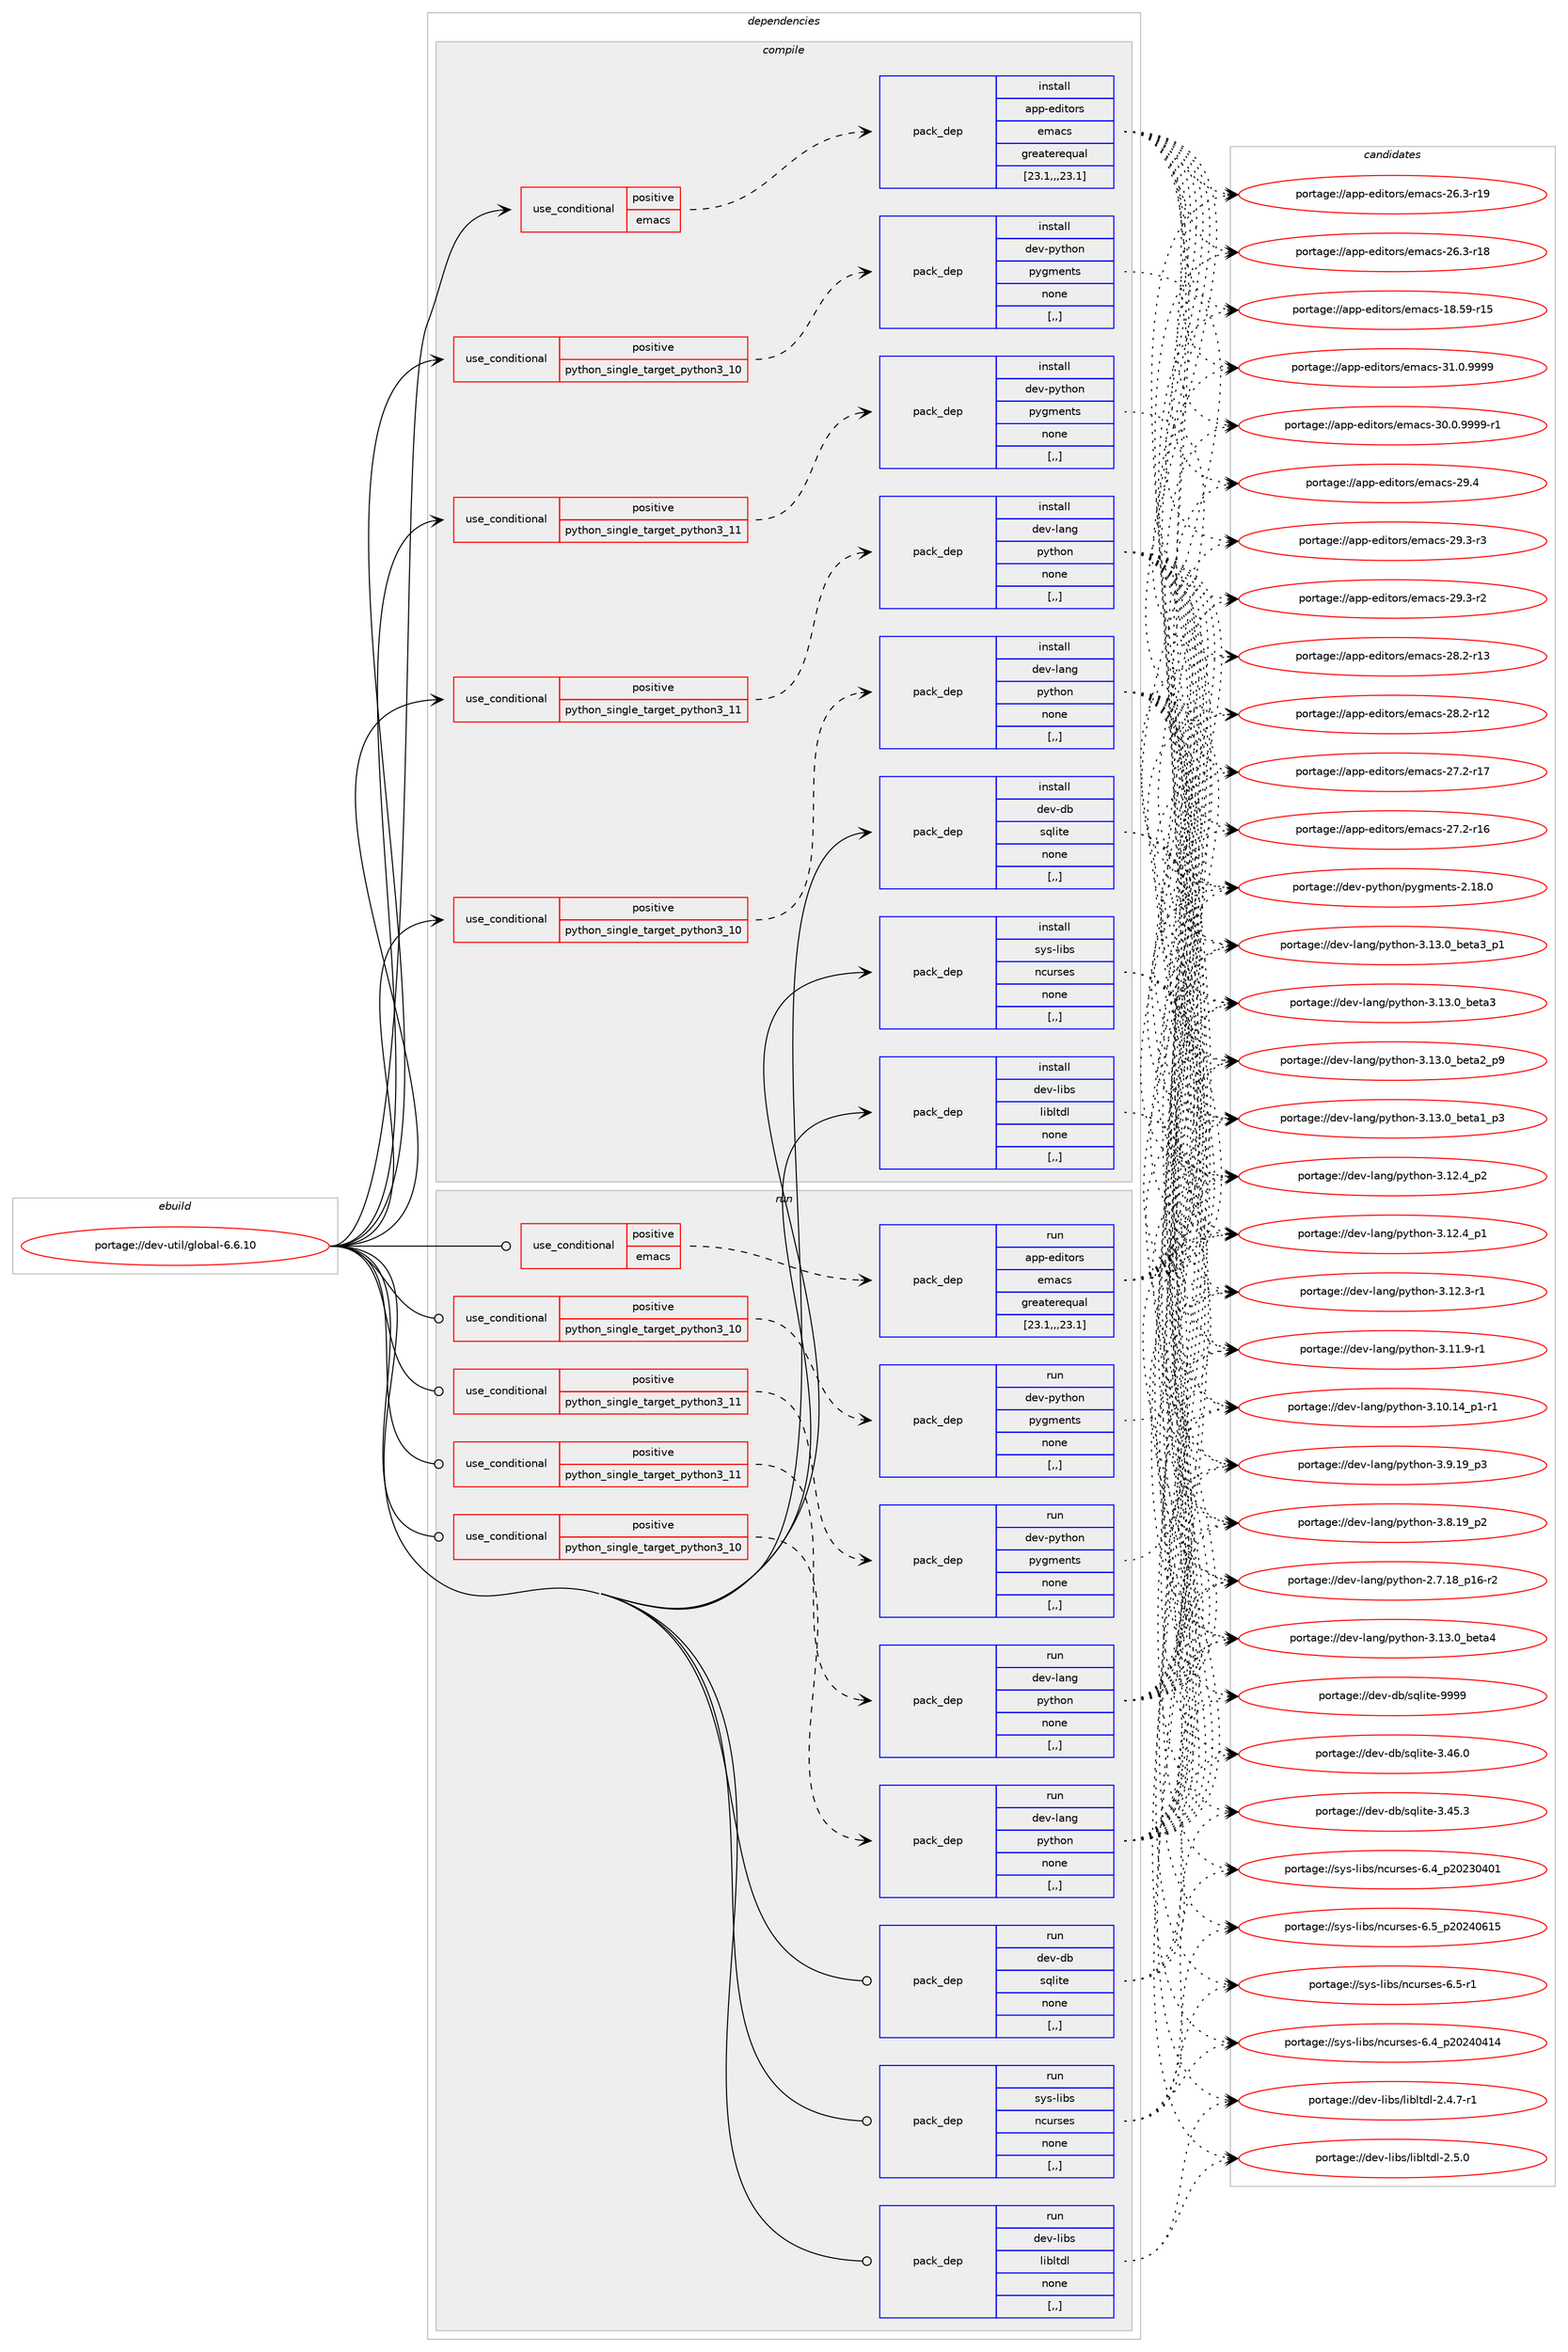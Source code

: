 digraph prolog {

# *************
# Graph options
# *************

newrank=true;
concentrate=true;
compound=true;
graph [rankdir=LR,fontname=Helvetica,fontsize=10,ranksep=1.5];#, ranksep=2.5, nodesep=0.2];
edge  [arrowhead=vee];
node  [fontname=Helvetica,fontsize=10];

# **********
# The ebuild
# **********

subgraph cluster_leftcol {
color=gray;
label=<<i>ebuild</i>>;
id [label="portage://dev-util/global-6.6.10", color=red, width=4, href="../dev-util/global-6.6.10.svg"];
}

# ****************
# The dependencies
# ****************

subgraph cluster_midcol {
color=gray;
label=<<i>dependencies</i>>;
subgraph cluster_compile {
fillcolor="#eeeeee";
style=filled;
label=<<i>compile</i>>;
subgraph cond60559 {
dependency214684 [label=<<TABLE BORDER="0" CELLBORDER="1" CELLSPACING="0" CELLPADDING="4"><TR><TD ROWSPAN="3" CELLPADDING="10">use_conditional</TD></TR><TR><TD>positive</TD></TR><TR><TD>emacs</TD></TR></TABLE>>, shape=none, color=red];
subgraph pack152719 {
dependency214685 [label=<<TABLE BORDER="0" CELLBORDER="1" CELLSPACING="0" CELLPADDING="4" WIDTH="220"><TR><TD ROWSPAN="6" CELLPADDING="30">pack_dep</TD></TR><TR><TD WIDTH="110">install</TD></TR><TR><TD>app-editors</TD></TR><TR><TD>emacs</TD></TR><TR><TD>greaterequal</TD></TR><TR><TD>[23.1,,,23.1]</TD></TR></TABLE>>, shape=none, color=blue];
}
dependency214684:e -> dependency214685:w [weight=20,style="dashed",arrowhead="vee"];
}
id:e -> dependency214684:w [weight=20,style="solid",arrowhead="vee"];
subgraph cond60560 {
dependency214686 [label=<<TABLE BORDER="0" CELLBORDER="1" CELLSPACING="0" CELLPADDING="4"><TR><TD ROWSPAN="3" CELLPADDING="10">use_conditional</TD></TR><TR><TD>positive</TD></TR><TR><TD>python_single_target_python3_10</TD></TR></TABLE>>, shape=none, color=red];
subgraph pack152720 {
dependency214687 [label=<<TABLE BORDER="0" CELLBORDER="1" CELLSPACING="0" CELLPADDING="4" WIDTH="220"><TR><TD ROWSPAN="6" CELLPADDING="30">pack_dep</TD></TR><TR><TD WIDTH="110">install</TD></TR><TR><TD>dev-lang</TD></TR><TR><TD>python</TD></TR><TR><TD>none</TD></TR><TR><TD>[,,]</TD></TR></TABLE>>, shape=none, color=blue];
}
dependency214686:e -> dependency214687:w [weight=20,style="dashed",arrowhead="vee"];
}
id:e -> dependency214686:w [weight=20,style="solid",arrowhead="vee"];
subgraph cond60561 {
dependency214688 [label=<<TABLE BORDER="0" CELLBORDER="1" CELLSPACING="0" CELLPADDING="4"><TR><TD ROWSPAN="3" CELLPADDING="10">use_conditional</TD></TR><TR><TD>positive</TD></TR><TR><TD>python_single_target_python3_10</TD></TR></TABLE>>, shape=none, color=red];
subgraph pack152721 {
dependency214689 [label=<<TABLE BORDER="0" CELLBORDER="1" CELLSPACING="0" CELLPADDING="4" WIDTH="220"><TR><TD ROWSPAN="6" CELLPADDING="30">pack_dep</TD></TR><TR><TD WIDTH="110">install</TD></TR><TR><TD>dev-python</TD></TR><TR><TD>pygments</TD></TR><TR><TD>none</TD></TR><TR><TD>[,,]</TD></TR></TABLE>>, shape=none, color=blue];
}
dependency214688:e -> dependency214689:w [weight=20,style="dashed",arrowhead="vee"];
}
id:e -> dependency214688:w [weight=20,style="solid",arrowhead="vee"];
subgraph cond60562 {
dependency214690 [label=<<TABLE BORDER="0" CELLBORDER="1" CELLSPACING="0" CELLPADDING="4"><TR><TD ROWSPAN="3" CELLPADDING="10">use_conditional</TD></TR><TR><TD>positive</TD></TR><TR><TD>python_single_target_python3_11</TD></TR></TABLE>>, shape=none, color=red];
subgraph pack152722 {
dependency214691 [label=<<TABLE BORDER="0" CELLBORDER="1" CELLSPACING="0" CELLPADDING="4" WIDTH="220"><TR><TD ROWSPAN="6" CELLPADDING="30">pack_dep</TD></TR><TR><TD WIDTH="110">install</TD></TR><TR><TD>dev-lang</TD></TR><TR><TD>python</TD></TR><TR><TD>none</TD></TR><TR><TD>[,,]</TD></TR></TABLE>>, shape=none, color=blue];
}
dependency214690:e -> dependency214691:w [weight=20,style="dashed",arrowhead="vee"];
}
id:e -> dependency214690:w [weight=20,style="solid",arrowhead="vee"];
subgraph cond60563 {
dependency214692 [label=<<TABLE BORDER="0" CELLBORDER="1" CELLSPACING="0" CELLPADDING="4"><TR><TD ROWSPAN="3" CELLPADDING="10">use_conditional</TD></TR><TR><TD>positive</TD></TR><TR><TD>python_single_target_python3_11</TD></TR></TABLE>>, shape=none, color=red];
subgraph pack152723 {
dependency214693 [label=<<TABLE BORDER="0" CELLBORDER="1" CELLSPACING="0" CELLPADDING="4" WIDTH="220"><TR><TD ROWSPAN="6" CELLPADDING="30">pack_dep</TD></TR><TR><TD WIDTH="110">install</TD></TR><TR><TD>dev-python</TD></TR><TR><TD>pygments</TD></TR><TR><TD>none</TD></TR><TR><TD>[,,]</TD></TR></TABLE>>, shape=none, color=blue];
}
dependency214692:e -> dependency214693:w [weight=20,style="dashed",arrowhead="vee"];
}
id:e -> dependency214692:w [weight=20,style="solid",arrowhead="vee"];
subgraph pack152724 {
dependency214694 [label=<<TABLE BORDER="0" CELLBORDER="1" CELLSPACING="0" CELLPADDING="4" WIDTH="220"><TR><TD ROWSPAN="6" CELLPADDING="30">pack_dep</TD></TR><TR><TD WIDTH="110">install</TD></TR><TR><TD>dev-db</TD></TR><TR><TD>sqlite</TD></TR><TR><TD>none</TD></TR><TR><TD>[,,]</TD></TR></TABLE>>, shape=none, color=blue];
}
id:e -> dependency214694:w [weight=20,style="solid",arrowhead="vee"];
subgraph pack152725 {
dependency214695 [label=<<TABLE BORDER="0" CELLBORDER="1" CELLSPACING="0" CELLPADDING="4" WIDTH="220"><TR><TD ROWSPAN="6" CELLPADDING="30">pack_dep</TD></TR><TR><TD WIDTH="110">install</TD></TR><TR><TD>dev-libs</TD></TR><TR><TD>libltdl</TD></TR><TR><TD>none</TD></TR><TR><TD>[,,]</TD></TR></TABLE>>, shape=none, color=blue];
}
id:e -> dependency214695:w [weight=20,style="solid",arrowhead="vee"];
subgraph pack152726 {
dependency214696 [label=<<TABLE BORDER="0" CELLBORDER="1" CELLSPACING="0" CELLPADDING="4" WIDTH="220"><TR><TD ROWSPAN="6" CELLPADDING="30">pack_dep</TD></TR><TR><TD WIDTH="110">install</TD></TR><TR><TD>sys-libs</TD></TR><TR><TD>ncurses</TD></TR><TR><TD>none</TD></TR><TR><TD>[,,]</TD></TR></TABLE>>, shape=none, color=blue];
}
id:e -> dependency214696:w [weight=20,style="solid",arrowhead="vee"];
}
subgraph cluster_compileandrun {
fillcolor="#eeeeee";
style=filled;
label=<<i>compile and run</i>>;
}
subgraph cluster_run {
fillcolor="#eeeeee";
style=filled;
label=<<i>run</i>>;
subgraph cond60564 {
dependency214697 [label=<<TABLE BORDER="0" CELLBORDER="1" CELLSPACING="0" CELLPADDING="4"><TR><TD ROWSPAN="3" CELLPADDING="10">use_conditional</TD></TR><TR><TD>positive</TD></TR><TR><TD>emacs</TD></TR></TABLE>>, shape=none, color=red];
subgraph pack152727 {
dependency214698 [label=<<TABLE BORDER="0" CELLBORDER="1" CELLSPACING="0" CELLPADDING="4" WIDTH="220"><TR><TD ROWSPAN="6" CELLPADDING="30">pack_dep</TD></TR><TR><TD WIDTH="110">run</TD></TR><TR><TD>app-editors</TD></TR><TR><TD>emacs</TD></TR><TR><TD>greaterequal</TD></TR><TR><TD>[23.1,,,23.1]</TD></TR></TABLE>>, shape=none, color=blue];
}
dependency214697:e -> dependency214698:w [weight=20,style="dashed",arrowhead="vee"];
}
id:e -> dependency214697:w [weight=20,style="solid",arrowhead="odot"];
subgraph cond60565 {
dependency214699 [label=<<TABLE BORDER="0" CELLBORDER="1" CELLSPACING="0" CELLPADDING="4"><TR><TD ROWSPAN="3" CELLPADDING="10">use_conditional</TD></TR><TR><TD>positive</TD></TR><TR><TD>python_single_target_python3_10</TD></TR></TABLE>>, shape=none, color=red];
subgraph pack152728 {
dependency214700 [label=<<TABLE BORDER="0" CELLBORDER="1" CELLSPACING="0" CELLPADDING="4" WIDTH="220"><TR><TD ROWSPAN="6" CELLPADDING="30">pack_dep</TD></TR><TR><TD WIDTH="110">run</TD></TR><TR><TD>dev-lang</TD></TR><TR><TD>python</TD></TR><TR><TD>none</TD></TR><TR><TD>[,,]</TD></TR></TABLE>>, shape=none, color=blue];
}
dependency214699:e -> dependency214700:w [weight=20,style="dashed",arrowhead="vee"];
}
id:e -> dependency214699:w [weight=20,style="solid",arrowhead="odot"];
subgraph cond60566 {
dependency214701 [label=<<TABLE BORDER="0" CELLBORDER="1" CELLSPACING="0" CELLPADDING="4"><TR><TD ROWSPAN="3" CELLPADDING="10">use_conditional</TD></TR><TR><TD>positive</TD></TR><TR><TD>python_single_target_python3_10</TD></TR></TABLE>>, shape=none, color=red];
subgraph pack152729 {
dependency214702 [label=<<TABLE BORDER="0" CELLBORDER="1" CELLSPACING="0" CELLPADDING="4" WIDTH="220"><TR><TD ROWSPAN="6" CELLPADDING="30">pack_dep</TD></TR><TR><TD WIDTH="110">run</TD></TR><TR><TD>dev-python</TD></TR><TR><TD>pygments</TD></TR><TR><TD>none</TD></TR><TR><TD>[,,]</TD></TR></TABLE>>, shape=none, color=blue];
}
dependency214701:e -> dependency214702:w [weight=20,style="dashed",arrowhead="vee"];
}
id:e -> dependency214701:w [weight=20,style="solid",arrowhead="odot"];
subgraph cond60567 {
dependency214703 [label=<<TABLE BORDER="0" CELLBORDER="1" CELLSPACING="0" CELLPADDING="4"><TR><TD ROWSPAN="3" CELLPADDING="10">use_conditional</TD></TR><TR><TD>positive</TD></TR><TR><TD>python_single_target_python3_11</TD></TR></TABLE>>, shape=none, color=red];
subgraph pack152730 {
dependency214704 [label=<<TABLE BORDER="0" CELLBORDER="1" CELLSPACING="0" CELLPADDING="4" WIDTH="220"><TR><TD ROWSPAN="6" CELLPADDING="30">pack_dep</TD></TR><TR><TD WIDTH="110">run</TD></TR><TR><TD>dev-lang</TD></TR><TR><TD>python</TD></TR><TR><TD>none</TD></TR><TR><TD>[,,]</TD></TR></TABLE>>, shape=none, color=blue];
}
dependency214703:e -> dependency214704:w [weight=20,style="dashed",arrowhead="vee"];
}
id:e -> dependency214703:w [weight=20,style="solid",arrowhead="odot"];
subgraph cond60568 {
dependency214705 [label=<<TABLE BORDER="0" CELLBORDER="1" CELLSPACING="0" CELLPADDING="4"><TR><TD ROWSPAN="3" CELLPADDING="10">use_conditional</TD></TR><TR><TD>positive</TD></TR><TR><TD>python_single_target_python3_11</TD></TR></TABLE>>, shape=none, color=red];
subgraph pack152731 {
dependency214706 [label=<<TABLE BORDER="0" CELLBORDER="1" CELLSPACING="0" CELLPADDING="4" WIDTH="220"><TR><TD ROWSPAN="6" CELLPADDING="30">pack_dep</TD></TR><TR><TD WIDTH="110">run</TD></TR><TR><TD>dev-python</TD></TR><TR><TD>pygments</TD></TR><TR><TD>none</TD></TR><TR><TD>[,,]</TD></TR></TABLE>>, shape=none, color=blue];
}
dependency214705:e -> dependency214706:w [weight=20,style="dashed",arrowhead="vee"];
}
id:e -> dependency214705:w [weight=20,style="solid",arrowhead="odot"];
subgraph pack152732 {
dependency214707 [label=<<TABLE BORDER="0" CELLBORDER="1" CELLSPACING="0" CELLPADDING="4" WIDTH="220"><TR><TD ROWSPAN="6" CELLPADDING="30">pack_dep</TD></TR><TR><TD WIDTH="110">run</TD></TR><TR><TD>dev-db</TD></TR><TR><TD>sqlite</TD></TR><TR><TD>none</TD></TR><TR><TD>[,,]</TD></TR></TABLE>>, shape=none, color=blue];
}
id:e -> dependency214707:w [weight=20,style="solid",arrowhead="odot"];
subgraph pack152733 {
dependency214708 [label=<<TABLE BORDER="0" CELLBORDER="1" CELLSPACING="0" CELLPADDING="4" WIDTH="220"><TR><TD ROWSPAN="6" CELLPADDING="30">pack_dep</TD></TR><TR><TD WIDTH="110">run</TD></TR><TR><TD>dev-libs</TD></TR><TR><TD>libltdl</TD></TR><TR><TD>none</TD></TR><TR><TD>[,,]</TD></TR></TABLE>>, shape=none, color=blue];
}
id:e -> dependency214708:w [weight=20,style="solid",arrowhead="odot"];
subgraph pack152734 {
dependency214709 [label=<<TABLE BORDER="0" CELLBORDER="1" CELLSPACING="0" CELLPADDING="4" WIDTH="220"><TR><TD ROWSPAN="6" CELLPADDING="30">pack_dep</TD></TR><TR><TD WIDTH="110">run</TD></TR><TR><TD>sys-libs</TD></TR><TR><TD>ncurses</TD></TR><TR><TD>none</TD></TR><TR><TD>[,,]</TD></TR></TABLE>>, shape=none, color=blue];
}
id:e -> dependency214709:w [weight=20,style="solid",arrowhead="odot"];
}
}

# **************
# The candidates
# **************

subgraph cluster_choices {
rank=same;
color=gray;
label=<<i>candidates</i>>;

subgraph choice152719 {
color=black;
nodesep=1;
choice971121124510110010511611111411547101109979911545514946484657575757 [label="portage://app-editors/emacs-31.0.9999", color=red, width=4,href="../app-editors/emacs-31.0.9999.svg"];
choice9711211245101100105116111114115471011099799115455148464846575757574511449 [label="portage://app-editors/emacs-30.0.9999-r1", color=red, width=4,href="../app-editors/emacs-30.0.9999-r1.svg"];
choice97112112451011001051161111141154710110997991154550574652 [label="portage://app-editors/emacs-29.4", color=red, width=4,href="../app-editors/emacs-29.4.svg"];
choice971121124510110010511611111411547101109979911545505746514511451 [label="portage://app-editors/emacs-29.3-r3", color=red, width=4,href="../app-editors/emacs-29.3-r3.svg"];
choice971121124510110010511611111411547101109979911545505746514511450 [label="portage://app-editors/emacs-29.3-r2", color=red, width=4,href="../app-editors/emacs-29.3-r2.svg"];
choice97112112451011001051161111141154710110997991154550564650451144951 [label="portage://app-editors/emacs-28.2-r13", color=red, width=4,href="../app-editors/emacs-28.2-r13.svg"];
choice97112112451011001051161111141154710110997991154550564650451144950 [label="portage://app-editors/emacs-28.2-r12", color=red, width=4,href="../app-editors/emacs-28.2-r12.svg"];
choice97112112451011001051161111141154710110997991154550554650451144955 [label="portage://app-editors/emacs-27.2-r17", color=red, width=4,href="../app-editors/emacs-27.2-r17.svg"];
choice97112112451011001051161111141154710110997991154550554650451144954 [label="portage://app-editors/emacs-27.2-r16", color=red, width=4,href="../app-editors/emacs-27.2-r16.svg"];
choice97112112451011001051161111141154710110997991154550544651451144957 [label="portage://app-editors/emacs-26.3-r19", color=red, width=4,href="../app-editors/emacs-26.3-r19.svg"];
choice97112112451011001051161111141154710110997991154550544651451144956 [label="portage://app-editors/emacs-26.3-r18", color=red, width=4,href="../app-editors/emacs-26.3-r18.svg"];
choice9711211245101100105116111114115471011099799115454956465357451144953 [label="portage://app-editors/emacs-18.59-r15", color=red, width=4,href="../app-editors/emacs-18.59-r15.svg"];
dependency214685:e -> choice971121124510110010511611111411547101109979911545514946484657575757:w [style=dotted,weight="100"];
dependency214685:e -> choice9711211245101100105116111114115471011099799115455148464846575757574511449:w [style=dotted,weight="100"];
dependency214685:e -> choice97112112451011001051161111141154710110997991154550574652:w [style=dotted,weight="100"];
dependency214685:e -> choice971121124510110010511611111411547101109979911545505746514511451:w [style=dotted,weight="100"];
dependency214685:e -> choice971121124510110010511611111411547101109979911545505746514511450:w [style=dotted,weight="100"];
dependency214685:e -> choice97112112451011001051161111141154710110997991154550564650451144951:w [style=dotted,weight="100"];
dependency214685:e -> choice97112112451011001051161111141154710110997991154550564650451144950:w [style=dotted,weight="100"];
dependency214685:e -> choice97112112451011001051161111141154710110997991154550554650451144955:w [style=dotted,weight="100"];
dependency214685:e -> choice97112112451011001051161111141154710110997991154550554650451144954:w [style=dotted,weight="100"];
dependency214685:e -> choice97112112451011001051161111141154710110997991154550544651451144957:w [style=dotted,weight="100"];
dependency214685:e -> choice97112112451011001051161111141154710110997991154550544651451144956:w [style=dotted,weight="100"];
dependency214685:e -> choice9711211245101100105116111114115471011099799115454956465357451144953:w [style=dotted,weight="100"];
}
subgraph choice152720 {
color=black;
nodesep=1;
choice1001011184510897110103471121211161041111104551464951464895981011169752 [label="portage://dev-lang/python-3.13.0_beta4", color=red, width=4,href="../dev-lang/python-3.13.0_beta4.svg"];
choice10010111845108971101034711212111610411111045514649514648959810111697519511249 [label="portage://dev-lang/python-3.13.0_beta3_p1", color=red, width=4,href="../dev-lang/python-3.13.0_beta3_p1.svg"];
choice1001011184510897110103471121211161041111104551464951464895981011169751 [label="portage://dev-lang/python-3.13.0_beta3", color=red, width=4,href="../dev-lang/python-3.13.0_beta3.svg"];
choice10010111845108971101034711212111610411111045514649514648959810111697509511257 [label="portage://dev-lang/python-3.13.0_beta2_p9", color=red, width=4,href="../dev-lang/python-3.13.0_beta2_p9.svg"];
choice10010111845108971101034711212111610411111045514649514648959810111697499511251 [label="portage://dev-lang/python-3.13.0_beta1_p3", color=red, width=4,href="../dev-lang/python-3.13.0_beta1_p3.svg"];
choice100101118451089711010347112121116104111110455146495046529511250 [label="portage://dev-lang/python-3.12.4_p2", color=red, width=4,href="../dev-lang/python-3.12.4_p2.svg"];
choice100101118451089711010347112121116104111110455146495046529511249 [label="portage://dev-lang/python-3.12.4_p1", color=red, width=4,href="../dev-lang/python-3.12.4_p1.svg"];
choice100101118451089711010347112121116104111110455146495046514511449 [label="portage://dev-lang/python-3.12.3-r1", color=red, width=4,href="../dev-lang/python-3.12.3-r1.svg"];
choice100101118451089711010347112121116104111110455146494946574511449 [label="portage://dev-lang/python-3.11.9-r1", color=red, width=4,href="../dev-lang/python-3.11.9-r1.svg"];
choice100101118451089711010347112121116104111110455146494846495295112494511449 [label="portage://dev-lang/python-3.10.14_p1-r1", color=red, width=4,href="../dev-lang/python-3.10.14_p1-r1.svg"];
choice100101118451089711010347112121116104111110455146574649579511251 [label="portage://dev-lang/python-3.9.19_p3", color=red, width=4,href="../dev-lang/python-3.9.19_p3.svg"];
choice100101118451089711010347112121116104111110455146564649579511250 [label="portage://dev-lang/python-3.8.19_p2", color=red, width=4,href="../dev-lang/python-3.8.19_p2.svg"];
choice100101118451089711010347112121116104111110455046554649569511249544511450 [label="portage://dev-lang/python-2.7.18_p16-r2", color=red, width=4,href="../dev-lang/python-2.7.18_p16-r2.svg"];
dependency214687:e -> choice1001011184510897110103471121211161041111104551464951464895981011169752:w [style=dotted,weight="100"];
dependency214687:e -> choice10010111845108971101034711212111610411111045514649514648959810111697519511249:w [style=dotted,weight="100"];
dependency214687:e -> choice1001011184510897110103471121211161041111104551464951464895981011169751:w [style=dotted,weight="100"];
dependency214687:e -> choice10010111845108971101034711212111610411111045514649514648959810111697509511257:w [style=dotted,weight="100"];
dependency214687:e -> choice10010111845108971101034711212111610411111045514649514648959810111697499511251:w [style=dotted,weight="100"];
dependency214687:e -> choice100101118451089711010347112121116104111110455146495046529511250:w [style=dotted,weight="100"];
dependency214687:e -> choice100101118451089711010347112121116104111110455146495046529511249:w [style=dotted,weight="100"];
dependency214687:e -> choice100101118451089711010347112121116104111110455146495046514511449:w [style=dotted,weight="100"];
dependency214687:e -> choice100101118451089711010347112121116104111110455146494946574511449:w [style=dotted,weight="100"];
dependency214687:e -> choice100101118451089711010347112121116104111110455146494846495295112494511449:w [style=dotted,weight="100"];
dependency214687:e -> choice100101118451089711010347112121116104111110455146574649579511251:w [style=dotted,weight="100"];
dependency214687:e -> choice100101118451089711010347112121116104111110455146564649579511250:w [style=dotted,weight="100"];
dependency214687:e -> choice100101118451089711010347112121116104111110455046554649569511249544511450:w [style=dotted,weight="100"];
}
subgraph choice152721 {
color=black;
nodesep=1;
choice100101118451121211161041111104711212110310910111011611545504649564648 [label="portage://dev-python/pygments-2.18.0", color=red, width=4,href="../dev-python/pygments-2.18.0.svg"];
dependency214689:e -> choice100101118451121211161041111104711212110310910111011611545504649564648:w [style=dotted,weight="100"];
}
subgraph choice152722 {
color=black;
nodesep=1;
choice1001011184510897110103471121211161041111104551464951464895981011169752 [label="portage://dev-lang/python-3.13.0_beta4", color=red, width=4,href="../dev-lang/python-3.13.0_beta4.svg"];
choice10010111845108971101034711212111610411111045514649514648959810111697519511249 [label="portage://dev-lang/python-3.13.0_beta3_p1", color=red, width=4,href="../dev-lang/python-3.13.0_beta3_p1.svg"];
choice1001011184510897110103471121211161041111104551464951464895981011169751 [label="portage://dev-lang/python-3.13.0_beta3", color=red, width=4,href="../dev-lang/python-3.13.0_beta3.svg"];
choice10010111845108971101034711212111610411111045514649514648959810111697509511257 [label="portage://dev-lang/python-3.13.0_beta2_p9", color=red, width=4,href="../dev-lang/python-3.13.0_beta2_p9.svg"];
choice10010111845108971101034711212111610411111045514649514648959810111697499511251 [label="portage://dev-lang/python-3.13.0_beta1_p3", color=red, width=4,href="../dev-lang/python-3.13.0_beta1_p3.svg"];
choice100101118451089711010347112121116104111110455146495046529511250 [label="portage://dev-lang/python-3.12.4_p2", color=red, width=4,href="../dev-lang/python-3.12.4_p2.svg"];
choice100101118451089711010347112121116104111110455146495046529511249 [label="portage://dev-lang/python-3.12.4_p1", color=red, width=4,href="../dev-lang/python-3.12.4_p1.svg"];
choice100101118451089711010347112121116104111110455146495046514511449 [label="portage://dev-lang/python-3.12.3-r1", color=red, width=4,href="../dev-lang/python-3.12.3-r1.svg"];
choice100101118451089711010347112121116104111110455146494946574511449 [label="portage://dev-lang/python-3.11.9-r1", color=red, width=4,href="../dev-lang/python-3.11.9-r1.svg"];
choice100101118451089711010347112121116104111110455146494846495295112494511449 [label="portage://dev-lang/python-3.10.14_p1-r1", color=red, width=4,href="../dev-lang/python-3.10.14_p1-r1.svg"];
choice100101118451089711010347112121116104111110455146574649579511251 [label="portage://dev-lang/python-3.9.19_p3", color=red, width=4,href="../dev-lang/python-3.9.19_p3.svg"];
choice100101118451089711010347112121116104111110455146564649579511250 [label="portage://dev-lang/python-3.8.19_p2", color=red, width=4,href="../dev-lang/python-3.8.19_p2.svg"];
choice100101118451089711010347112121116104111110455046554649569511249544511450 [label="portage://dev-lang/python-2.7.18_p16-r2", color=red, width=4,href="../dev-lang/python-2.7.18_p16-r2.svg"];
dependency214691:e -> choice1001011184510897110103471121211161041111104551464951464895981011169752:w [style=dotted,weight="100"];
dependency214691:e -> choice10010111845108971101034711212111610411111045514649514648959810111697519511249:w [style=dotted,weight="100"];
dependency214691:e -> choice1001011184510897110103471121211161041111104551464951464895981011169751:w [style=dotted,weight="100"];
dependency214691:e -> choice10010111845108971101034711212111610411111045514649514648959810111697509511257:w [style=dotted,weight="100"];
dependency214691:e -> choice10010111845108971101034711212111610411111045514649514648959810111697499511251:w [style=dotted,weight="100"];
dependency214691:e -> choice100101118451089711010347112121116104111110455146495046529511250:w [style=dotted,weight="100"];
dependency214691:e -> choice100101118451089711010347112121116104111110455146495046529511249:w [style=dotted,weight="100"];
dependency214691:e -> choice100101118451089711010347112121116104111110455146495046514511449:w [style=dotted,weight="100"];
dependency214691:e -> choice100101118451089711010347112121116104111110455146494946574511449:w [style=dotted,weight="100"];
dependency214691:e -> choice100101118451089711010347112121116104111110455146494846495295112494511449:w [style=dotted,weight="100"];
dependency214691:e -> choice100101118451089711010347112121116104111110455146574649579511251:w [style=dotted,weight="100"];
dependency214691:e -> choice100101118451089711010347112121116104111110455146564649579511250:w [style=dotted,weight="100"];
dependency214691:e -> choice100101118451089711010347112121116104111110455046554649569511249544511450:w [style=dotted,weight="100"];
}
subgraph choice152723 {
color=black;
nodesep=1;
choice100101118451121211161041111104711212110310910111011611545504649564648 [label="portage://dev-python/pygments-2.18.0", color=red, width=4,href="../dev-python/pygments-2.18.0.svg"];
dependency214693:e -> choice100101118451121211161041111104711212110310910111011611545504649564648:w [style=dotted,weight="100"];
}
subgraph choice152724 {
color=black;
nodesep=1;
choice1001011184510098471151131081051161014557575757 [label="portage://dev-db/sqlite-9999", color=red, width=4,href="../dev-db/sqlite-9999.svg"];
choice10010111845100984711511310810511610145514652544648 [label="portage://dev-db/sqlite-3.46.0", color=red, width=4,href="../dev-db/sqlite-3.46.0.svg"];
choice10010111845100984711511310810511610145514652534651 [label="portage://dev-db/sqlite-3.45.3", color=red, width=4,href="../dev-db/sqlite-3.45.3.svg"];
dependency214694:e -> choice1001011184510098471151131081051161014557575757:w [style=dotted,weight="100"];
dependency214694:e -> choice10010111845100984711511310810511610145514652544648:w [style=dotted,weight="100"];
dependency214694:e -> choice10010111845100984711511310810511610145514652534651:w [style=dotted,weight="100"];
}
subgraph choice152725 {
color=black;
nodesep=1;
choice10010111845108105981154710810598108116100108455046534648 [label="portage://dev-libs/libltdl-2.5.0", color=red, width=4,href="../dev-libs/libltdl-2.5.0.svg"];
choice100101118451081059811547108105981081161001084550465246554511449 [label="portage://dev-libs/libltdl-2.4.7-r1", color=red, width=4,href="../dev-libs/libltdl-2.4.7-r1.svg"];
dependency214695:e -> choice10010111845108105981154710810598108116100108455046534648:w [style=dotted,weight="100"];
dependency214695:e -> choice100101118451081059811547108105981081161001084550465246554511449:w [style=dotted,weight="100"];
}
subgraph choice152726 {
color=black;
nodesep=1;
choice1151211154510810598115471109911711411510111545544653951125048505248544953 [label="portage://sys-libs/ncurses-6.5_p20240615", color=red, width=4,href="../sys-libs/ncurses-6.5_p20240615.svg"];
choice11512111545108105981154711099117114115101115455446534511449 [label="portage://sys-libs/ncurses-6.5-r1", color=red, width=4,href="../sys-libs/ncurses-6.5-r1.svg"];
choice1151211154510810598115471109911711411510111545544652951125048505248524952 [label="portage://sys-libs/ncurses-6.4_p20240414", color=red, width=4,href="../sys-libs/ncurses-6.4_p20240414.svg"];
choice1151211154510810598115471109911711411510111545544652951125048505148524849 [label="portage://sys-libs/ncurses-6.4_p20230401", color=red, width=4,href="../sys-libs/ncurses-6.4_p20230401.svg"];
dependency214696:e -> choice1151211154510810598115471109911711411510111545544653951125048505248544953:w [style=dotted,weight="100"];
dependency214696:e -> choice11512111545108105981154711099117114115101115455446534511449:w [style=dotted,weight="100"];
dependency214696:e -> choice1151211154510810598115471109911711411510111545544652951125048505248524952:w [style=dotted,weight="100"];
dependency214696:e -> choice1151211154510810598115471109911711411510111545544652951125048505148524849:w [style=dotted,weight="100"];
}
subgraph choice152727 {
color=black;
nodesep=1;
choice971121124510110010511611111411547101109979911545514946484657575757 [label="portage://app-editors/emacs-31.0.9999", color=red, width=4,href="../app-editors/emacs-31.0.9999.svg"];
choice9711211245101100105116111114115471011099799115455148464846575757574511449 [label="portage://app-editors/emacs-30.0.9999-r1", color=red, width=4,href="../app-editors/emacs-30.0.9999-r1.svg"];
choice97112112451011001051161111141154710110997991154550574652 [label="portage://app-editors/emacs-29.4", color=red, width=4,href="../app-editors/emacs-29.4.svg"];
choice971121124510110010511611111411547101109979911545505746514511451 [label="portage://app-editors/emacs-29.3-r3", color=red, width=4,href="../app-editors/emacs-29.3-r3.svg"];
choice971121124510110010511611111411547101109979911545505746514511450 [label="portage://app-editors/emacs-29.3-r2", color=red, width=4,href="../app-editors/emacs-29.3-r2.svg"];
choice97112112451011001051161111141154710110997991154550564650451144951 [label="portage://app-editors/emacs-28.2-r13", color=red, width=4,href="../app-editors/emacs-28.2-r13.svg"];
choice97112112451011001051161111141154710110997991154550564650451144950 [label="portage://app-editors/emacs-28.2-r12", color=red, width=4,href="../app-editors/emacs-28.2-r12.svg"];
choice97112112451011001051161111141154710110997991154550554650451144955 [label="portage://app-editors/emacs-27.2-r17", color=red, width=4,href="../app-editors/emacs-27.2-r17.svg"];
choice97112112451011001051161111141154710110997991154550554650451144954 [label="portage://app-editors/emacs-27.2-r16", color=red, width=4,href="../app-editors/emacs-27.2-r16.svg"];
choice97112112451011001051161111141154710110997991154550544651451144957 [label="portage://app-editors/emacs-26.3-r19", color=red, width=4,href="../app-editors/emacs-26.3-r19.svg"];
choice97112112451011001051161111141154710110997991154550544651451144956 [label="portage://app-editors/emacs-26.3-r18", color=red, width=4,href="../app-editors/emacs-26.3-r18.svg"];
choice9711211245101100105116111114115471011099799115454956465357451144953 [label="portage://app-editors/emacs-18.59-r15", color=red, width=4,href="../app-editors/emacs-18.59-r15.svg"];
dependency214698:e -> choice971121124510110010511611111411547101109979911545514946484657575757:w [style=dotted,weight="100"];
dependency214698:e -> choice9711211245101100105116111114115471011099799115455148464846575757574511449:w [style=dotted,weight="100"];
dependency214698:e -> choice97112112451011001051161111141154710110997991154550574652:w [style=dotted,weight="100"];
dependency214698:e -> choice971121124510110010511611111411547101109979911545505746514511451:w [style=dotted,weight="100"];
dependency214698:e -> choice971121124510110010511611111411547101109979911545505746514511450:w [style=dotted,weight="100"];
dependency214698:e -> choice97112112451011001051161111141154710110997991154550564650451144951:w [style=dotted,weight="100"];
dependency214698:e -> choice97112112451011001051161111141154710110997991154550564650451144950:w [style=dotted,weight="100"];
dependency214698:e -> choice97112112451011001051161111141154710110997991154550554650451144955:w [style=dotted,weight="100"];
dependency214698:e -> choice97112112451011001051161111141154710110997991154550554650451144954:w [style=dotted,weight="100"];
dependency214698:e -> choice97112112451011001051161111141154710110997991154550544651451144957:w [style=dotted,weight="100"];
dependency214698:e -> choice97112112451011001051161111141154710110997991154550544651451144956:w [style=dotted,weight="100"];
dependency214698:e -> choice9711211245101100105116111114115471011099799115454956465357451144953:w [style=dotted,weight="100"];
}
subgraph choice152728 {
color=black;
nodesep=1;
choice1001011184510897110103471121211161041111104551464951464895981011169752 [label="portage://dev-lang/python-3.13.0_beta4", color=red, width=4,href="../dev-lang/python-3.13.0_beta4.svg"];
choice10010111845108971101034711212111610411111045514649514648959810111697519511249 [label="portage://dev-lang/python-3.13.0_beta3_p1", color=red, width=4,href="../dev-lang/python-3.13.0_beta3_p1.svg"];
choice1001011184510897110103471121211161041111104551464951464895981011169751 [label="portage://dev-lang/python-3.13.0_beta3", color=red, width=4,href="../dev-lang/python-3.13.0_beta3.svg"];
choice10010111845108971101034711212111610411111045514649514648959810111697509511257 [label="portage://dev-lang/python-3.13.0_beta2_p9", color=red, width=4,href="../dev-lang/python-3.13.0_beta2_p9.svg"];
choice10010111845108971101034711212111610411111045514649514648959810111697499511251 [label="portage://dev-lang/python-3.13.0_beta1_p3", color=red, width=4,href="../dev-lang/python-3.13.0_beta1_p3.svg"];
choice100101118451089711010347112121116104111110455146495046529511250 [label="portage://dev-lang/python-3.12.4_p2", color=red, width=4,href="../dev-lang/python-3.12.4_p2.svg"];
choice100101118451089711010347112121116104111110455146495046529511249 [label="portage://dev-lang/python-3.12.4_p1", color=red, width=4,href="../dev-lang/python-3.12.4_p1.svg"];
choice100101118451089711010347112121116104111110455146495046514511449 [label="portage://dev-lang/python-3.12.3-r1", color=red, width=4,href="../dev-lang/python-3.12.3-r1.svg"];
choice100101118451089711010347112121116104111110455146494946574511449 [label="portage://dev-lang/python-3.11.9-r1", color=red, width=4,href="../dev-lang/python-3.11.9-r1.svg"];
choice100101118451089711010347112121116104111110455146494846495295112494511449 [label="portage://dev-lang/python-3.10.14_p1-r1", color=red, width=4,href="../dev-lang/python-3.10.14_p1-r1.svg"];
choice100101118451089711010347112121116104111110455146574649579511251 [label="portage://dev-lang/python-3.9.19_p3", color=red, width=4,href="../dev-lang/python-3.9.19_p3.svg"];
choice100101118451089711010347112121116104111110455146564649579511250 [label="portage://dev-lang/python-3.8.19_p2", color=red, width=4,href="../dev-lang/python-3.8.19_p2.svg"];
choice100101118451089711010347112121116104111110455046554649569511249544511450 [label="portage://dev-lang/python-2.7.18_p16-r2", color=red, width=4,href="../dev-lang/python-2.7.18_p16-r2.svg"];
dependency214700:e -> choice1001011184510897110103471121211161041111104551464951464895981011169752:w [style=dotted,weight="100"];
dependency214700:e -> choice10010111845108971101034711212111610411111045514649514648959810111697519511249:w [style=dotted,weight="100"];
dependency214700:e -> choice1001011184510897110103471121211161041111104551464951464895981011169751:w [style=dotted,weight="100"];
dependency214700:e -> choice10010111845108971101034711212111610411111045514649514648959810111697509511257:w [style=dotted,weight="100"];
dependency214700:e -> choice10010111845108971101034711212111610411111045514649514648959810111697499511251:w [style=dotted,weight="100"];
dependency214700:e -> choice100101118451089711010347112121116104111110455146495046529511250:w [style=dotted,weight="100"];
dependency214700:e -> choice100101118451089711010347112121116104111110455146495046529511249:w [style=dotted,weight="100"];
dependency214700:e -> choice100101118451089711010347112121116104111110455146495046514511449:w [style=dotted,weight="100"];
dependency214700:e -> choice100101118451089711010347112121116104111110455146494946574511449:w [style=dotted,weight="100"];
dependency214700:e -> choice100101118451089711010347112121116104111110455146494846495295112494511449:w [style=dotted,weight="100"];
dependency214700:e -> choice100101118451089711010347112121116104111110455146574649579511251:w [style=dotted,weight="100"];
dependency214700:e -> choice100101118451089711010347112121116104111110455146564649579511250:w [style=dotted,weight="100"];
dependency214700:e -> choice100101118451089711010347112121116104111110455046554649569511249544511450:w [style=dotted,weight="100"];
}
subgraph choice152729 {
color=black;
nodesep=1;
choice100101118451121211161041111104711212110310910111011611545504649564648 [label="portage://dev-python/pygments-2.18.0", color=red, width=4,href="../dev-python/pygments-2.18.0.svg"];
dependency214702:e -> choice100101118451121211161041111104711212110310910111011611545504649564648:w [style=dotted,weight="100"];
}
subgraph choice152730 {
color=black;
nodesep=1;
choice1001011184510897110103471121211161041111104551464951464895981011169752 [label="portage://dev-lang/python-3.13.0_beta4", color=red, width=4,href="../dev-lang/python-3.13.0_beta4.svg"];
choice10010111845108971101034711212111610411111045514649514648959810111697519511249 [label="portage://dev-lang/python-3.13.0_beta3_p1", color=red, width=4,href="../dev-lang/python-3.13.0_beta3_p1.svg"];
choice1001011184510897110103471121211161041111104551464951464895981011169751 [label="portage://dev-lang/python-3.13.0_beta3", color=red, width=4,href="../dev-lang/python-3.13.0_beta3.svg"];
choice10010111845108971101034711212111610411111045514649514648959810111697509511257 [label="portage://dev-lang/python-3.13.0_beta2_p9", color=red, width=4,href="../dev-lang/python-3.13.0_beta2_p9.svg"];
choice10010111845108971101034711212111610411111045514649514648959810111697499511251 [label="portage://dev-lang/python-3.13.0_beta1_p3", color=red, width=4,href="../dev-lang/python-3.13.0_beta1_p3.svg"];
choice100101118451089711010347112121116104111110455146495046529511250 [label="portage://dev-lang/python-3.12.4_p2", color=red, width=4,href="../dev-lang/python-3.12.4_p2.svg"];
choice100101118451089711010347112121116104111110455146495046529511249 [label="portage://dev-lang/python-3.12.4_p1", color=red, width=4,href="../dev-lang/python-3.12.4_p1.svg"];
choice100101118451089711010347112121116104111110455146495046514511449 [label="portage://dev-lang/python-3.12.3-r1", color=red, width=4,href="../dev-lang/python-3.12.3-r1.svg"];
choice100101118451089711010347112121116104111110455146494946574511449 [label="portage://dev-lang/python-3.11.9-r1", color=red, width=4,href="../dev-lang/python-3.11.9-r1.svg"];
choice100101118451089711010347112121116104111110455146494846495295112494511449 [label="portage://dev-lang/python-3.10.14_p1-r1", color=red, width=4,href="../dev-lang/python-3.10.14_p1-r1.svg"];
choice100101118451089711010347112121116104111110455146574649579511251 [label="portage://dev-lang/python-3.9.19_p3", color=red, width=4,href="../dev-lang/python-3.9.19_p3.svg"];
choice100101118451089711010347112121116104111110455146564649579511250 [label="portage://dev-lang/python-3.8.19_p2", color=red, width=4,href="../dev-lang/python-3.8.19_p2.svg"];
choice100101118451089711010347112121116104111110455046554649569511249544511450 [label="portage://dev-lang/python-2.7.18_p16-r2", color=red, width=4,href="../dev-lang/python-2.7.18_p16-r2.svg"];
dependency214704:e -> choice1001011184510897110103471121211161041111104551464951464895981011169752:w [style=dotted,weight="100"];
dependency214704:e -> choice10010111845108971101034711212111610411111045514649514648959810111697519511249:w [style=dotted,weight="100"];
dependency214704:e -> choice1001011184510897110103471121211161041111104551464951464895981011169751:w [style=dotted,weight="100"];
dependency214704:e -> choice10010111845108971101034711212111610411111045514649514648959810111697509511257:w [style=dotted,weight="100"];
dependency214704:e -> choice10010111845108971101034711212111610411111045514649514648959810111697499511251:w [style=dotted,weight="100"];
dependency214704:e -> choice100101118451089711010347112121116104111110455146495046529511250:w [style=dotted,weight="100"];
dependency214704:e -> choice100101118451089711010347112121116104111110455146495046529511249:w [style=dotted,weight="100"];
dependency214704:e -> choice100101118451089711010347112121116104111110455146495046514511449:w [style=dotted,weight="100"];
dependency214704:e -> choice100101118451089711010347112121116104111110455146494946574511449:w [style=dotted,weight="100"];
dependency214704:e -> choice100101118451089711010347112121116104111110455146494846495295112494511449:w [style=dotted,weight="100"];
dependency214704:e -> choice100101118451089711010347112121116104111110455146574649579511251:w [style=dotted,weight="100"];
dependency214704:e -> choice100101118451089711010347112121116104111110455146564649579511250:w [style=dotted,weight="100"];
dependency214704:e -> choice100101118451089711010347112121116104111110455046554649569511249544511450:w [style=dotted,weight="100"];
}
subgraph choice152731 {
color=black;
nodesep=1;
choice100101118451121211161041111104711212110310910111011611545504649564648 [label="portage://dev-python/pygments-2.18.0", color=red, width=4,href="../dev-python/pygments-2.18.0.svg"];
dependency214706:e -> choice100101118451121211161041111104711212110310910111011611545504649564648:w [style=dotted,weight="100"];
}
subgraph choice152732 {
color=black;
nodesep=1;
choice1001011184510098471151131081051161014557575757 [label="portage://dev-db/sqlite-9999", color=red, width=4,href="../dev-db/sqlite-9999.svg"];
choice10010111845100984711511310810511610145514652544648 [label="portage://dev-db/sqlite-3.46.0", color=red, width=4,href="../dev-db/sqlite-3.46.0.svg"];
choice10010111845100984711511310810511610145514652534651 [label="portage://dev-db/sqlite-3.45.3", color=red, width=4,href="../dev-db/sqlite-3.45.3.svg"];
dependency214707:e -> choice1001011184510098471151131081051161014557575757:w [style=dotted,weight="100"];
dependency214707:e -> choice10010111845100984711511310810511610145514652544648:w [style=dotted,weight="100"];
dependency214707:e -> choice10010111845100984711511310810511610145514652534651:w [style=dotted,weight="100"];
}
subgraph choice152733 {
color=black;
nodesep=1;
choice10010111845108105981154710810598108116100108455046534648 [label="portage://dev-libs/libltdl-2.5.0", color=red, width=4,href="../dev-libs/libltdl-2.5.0.svg"];
choice100101118451081059811547108105981081161001084550465246554511449 [label="portage://dev-libs/libltdl-2.4.7-r1", color=red, width=4,href="../dev-libs/libltdl-2.4.7-r1.svg"];
dependency214708:e -> choice10010111845108105981154710810598108116100108455046534648:w [style=dotted,weight="100"];
dependency214708:e -> choice100101118451081059811547108105981081161001084550465246554511449:w [style=dotted,weight="100"];
}
subgraph choice152734 {
color=black;
nodesep=1;
choice1151211154510810598115471109911711411510111545544653951125048505248544953 [label="portage://sys-libs/ncurses-6.5_p20240615", color=red, width=4,href="../sys-libs/ncurses-6.5_p20240615.svg"];
choice11512111545108105981154711099117114115101115455446534511449 [label="portage://sys-libs/ncurses-6.5-r1", color=red, width=4,href="../sys-libs/ncurses-6.5-r1.svg"];
choice1151211154510810598115471109911711411510111545544652951125048505248524952 [label="portage://sys-libs/ncurses-6.4_p20240414", color=red, width=4,href="../sys-libs/ncurses-6.4_p20240414.svg"];
choice1151211154510810598115471109911711411510111545544652951125048505148524849 [label="portage://sys-libs/ncurses-6.4_p20230401", color=red, width=4,href="../sys-libs/ncurses-6.4_p20230401.svg"];
dependency214709:e -> choice1151211154510810598115471109911711411510111545544653951125048505248544953:w [style=dotted,weight="100"];
dependency214709:e -> choice11512111545108105981154711099117114115101115455446534511449:w [style=dotted,weight="100"];
dependency214709:e -> choice1151211154510810598115471109911711411510111545544652951125048505248524952:w [style=dotted,weight="100"];
dependency214709:e -> choice1151211154510810598115471109911711411510111545544652951125048505148524849:w [style=dotted,weight="100"];
}
}

}
